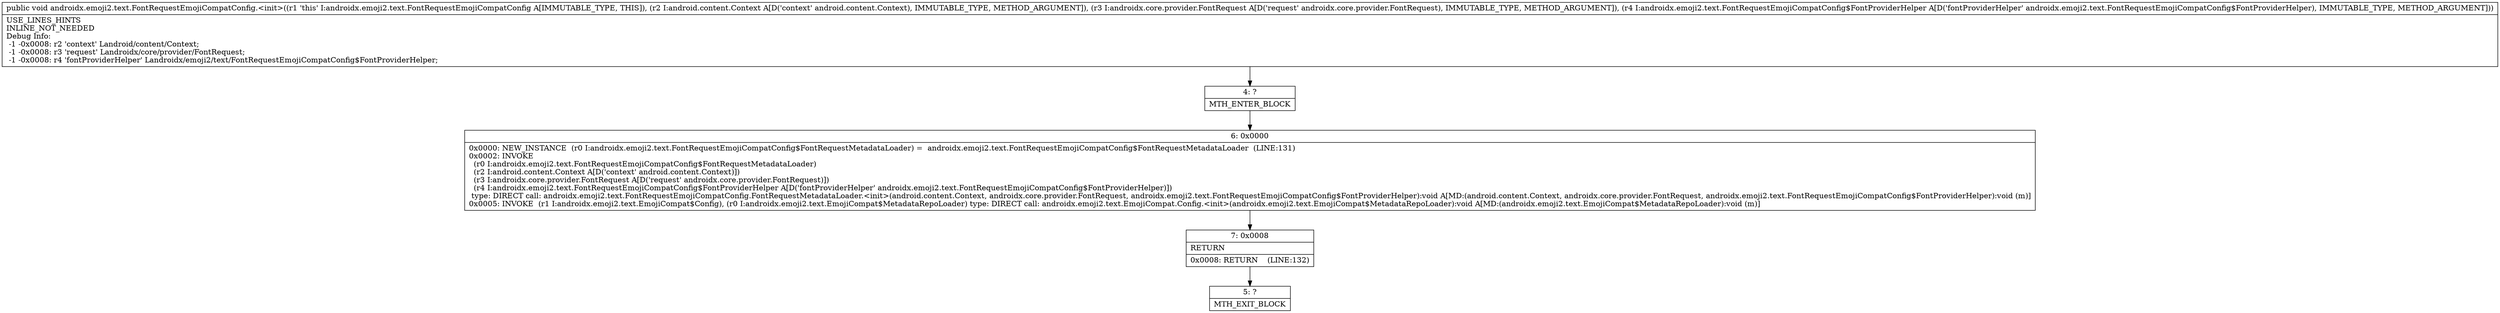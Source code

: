 digraph "CFG forandroidx.emoji2.text.FontRequestEmojiCompatConfig.\<init\>(Landroid\/content\/Context;Landroidx\/core\/provider\/FontRequest;Landroidx\/emoji2\/text\/FontRequestEmojiCompatConfig$FontProviderHelper;)V" {
Node_4 [shape=record,label="{4\:\ ?|MTH_ENTER_BLOCK\l}"];
Node_6 [shape=record,label="{6\:\ 0x0000|0x0000: NEW_INSTANCE  (r0 I:androidx.emoji2.text.FontRequestEmojiCompatConfig$FontRequestMetadataLoader) =  androidx.emoji2.text.FontRequestEmojiCompatConfig$FontRequestMetadataLoader  (LINE:131)\l0x0002: INVOKE  \l  (r0 I:androidx.emoji2.text.FontRequestEmojiCompatConfig$FontRequestMetadataLoader)\l  (r2 I:android.content.Context A[D('context' android.content.Context)])\l  (r3 I:androidx.core.provider.FontRequest A[D('request' androidx.core.provider.FontRequest)])\l  (r4 I:androidx.emoji2.text.FontRequestEmojiCompatConfig$FontProviderHelper A[D('fontProviderHelper' androidx.emoji2.text.FontRequestEmojiCompatConfig$FontProviderHelper)])\l type: DIRECT call: androidx.emoji2.text.FontRequestEmojiCompatConfig.FontRequestMetadataLoader.\<init\>(android.content.Context, androidx.core.provider.FontRequest, androidx.emoji2.text.FontRequestEmojiCompatConfig$FontProviderHelper):void A[MD:(android.content.Context, androidx.core.provider.FontRequest, androidx.emoji2.text.FontRequestEmojiCompatConfig$FontProviderHelper):void (m)]\l0x0005: INVOKE  (r1 I:androidx.emoji2.text.EmojiCompat$Config), (r0 I:androidx.emoji2.text.EmojiCompat$MetadataRepoLoader) type: DIRECT call: androidx.emoji2.text.EmojiCompat.Config.\<init\>(androidx.emoji2.text.EmojiCompat$MetadataRepoLoader):void A[MD:(androidx.emoji2.text.EmojiCompat$MetadataRepoLoader):void (m)]\l}"];
Node_7 [shape=record,label="{7\:\ 0x0008|RETURN\l|0x0008: RETURN    (LINE:132)\l}"];
Node_5 [shape=record,label="{5\:\ ?|MTH_EXIT_BLOCK\l}"];
MethodNode[shape=record,label="{public void androidx.emoji2.text.FontRequestEmojiCompatConfig.\<init\>((r1 'this' I:androidx.emoji2.text.FontRequestEmojiCompatConfig A[IMMUTABLE_TYPE, THIS]), (r2 I:android.content.Context A[D('context' android.content.Context), IMMUTABLE_TYPE, METHOD_ARGUMENT]), (r3 I:androidx.core.provider.FontRequest A[D('request' androidx.core.provider.FontRequest), IMMUTABLE_TYPE, METHOD_ARGUMENT]), (r4 I:androidx.emoji2.text.FontRequestEmojiCompatConfig$FontProviderHelper A[D('fontProviderHelper' androidx.emoji2.text.FontRequestEmojiCompatConfig$FontProviderHelper), IMMUTABLE_TYPE, METHOD_ARGUMENT]))  | USE_LINES_HINTS\lINLINE_NOT_NEEDED\lDebug Info:\l  \-1 \-0x0008: r2 'context' Landroid\/content\/Context;\l  \-1 \-0x0008: r3 'request' Landroidx\/core\/provider\/FontRequest;\l  \-1 \-0x0008: r4 'fontProviderHelper' Landroidx\/emoji2\/text\/FontRequestEmojiCompatConfig$FontProviderHelper;\l}"];
MethodNode -> Node_4;Node_4 -> Node_6;
Node_6 -> Node_7;
Node_7 -> Node_5;
}

